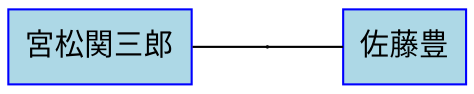 graph "ShogiPlayers16" {
graph [charset="UTF-8", rankdir="LR", splines="ortho"]
node [fontname="Sans", shape="record"]



// Attributes




// Persons
pro_48 [color="blue", fillcolor="lightblue", label=" 佐藤豊", style="filled"]
extra_16 [color="blue", fillcolor="lightblue", label=" 宮松関三郎", style="filled"]

// Generations


// Families
f0_c [height="0.01", shape="point", width="0.01"]
extra_16 -- f0_c
f0_c -- pro_48

}
